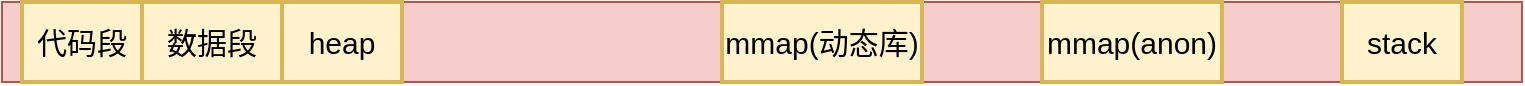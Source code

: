 <mxfile version="17.4.2" type="device"><diagram id="6A33YNNAumB7MYZeX0kF" name="第 1 页"><mxGraphModel dx="1102" dy="1025" grid="1" gridSize="10" guides="1" tooltips="1" connect="1" arrows="1" fold="1" page="1" pageScale="1" pageWidth="1169" pageHeight="827" math="0" shadow="0"><root><mxCell id="0"/><mxCell id="1" parent="0"/><mxCell id="Ow_WIXItOcsbwUhfGyvj-1" value="" style="rounded=0;whiteSpace=wrap;html=1;fillColor=#f8cecc;strokeColor=#b85450;" parent="1" vertex="1"><mxGeometry x="160" y="260" width="760" height="40" as="geometry"/></mxCell><mxCell id="HFxFIARsH69i7TdEn2C6-1" value="代码段" style="rounded=0;whiteSpace=wrap;html=1;fillColor=#fff2cc;strokeColor=#d6b656;fontSize=15;gradientColor=none;strokeWidth=2;glass=0;sketch=0;shadow=0;" parent="1" vertex="1"><mxGeometry x="170" y="260" width="60" height="40" as="geometry"/></mxCell><mxCell id="HFxFIARsH69i7TdEn2C6-2" value="heap" style="rounded=0;whiteSpace=wrap;html=1;fillColor=#fff2cc;strokeColor=#d6b656;fontSize=15;gradientColor=none;strokeWidth=2;glass=0;sketch=0;shadow=0;" parent="1" vertex="1"><mxGeometry x="300" y="260" width="60" height="40" as="geometry"/></mxCell><mxCell id="n3_73yaTJQDELV89oEFO-1" value="数据段" style="rounded=0;whiteSpace=wrap;html=1;fillColor=#fff2cc;strokeColor=#d6b656;fontSize=15;gradientColor=none;strokeWidth=2;glass=0;sketch=0;shadow=0;" parent="1" vertex="1"><mxGeometry x="230" y="260" width="70" height="40" as="geometry"/></mxCell><mxCell id="n3_73yaTJQDELV89oEFO-2" value="stack" style="rounded=0;whiteSpace=wrap;html=1;fillColor=#fff2cc;strokeColor=#d6b656;fontSize=15;gradientColor=none;strokeWidth=2;glass=0;sketch=0;shadow=0;" parent="1" vertex="1"><mxGeometry x="830" y="260" width="60" height="40" as="geometry"/></mxCell><mxCell id="n3_73yaTJQDELV89oEFO-3" value="mmap(动态库)" style="rounded=0;whiteSpace=wrap;html=1;fillColor=#fff2cc;strokeColor=#d6b656;fontSize=15;gradientColor=none;strokeWidth=2;glass=0;sketch=0;shadow=0;" parent="1" vertex="1"><mxGeometry x="520" y="260" width="100" height="40" as="geometry"/></mxCell><mxCell id="n3_73yaTJQDELV89oEFO-4" value="mmap(anon)" style="rounded=0;whiteSpace=wrap;html=1;fillColor=#fff2cc;strokeColor=#d6b656;fontSize=15;gradientColor=none;strokeWidth=2;glass=0;sketch=0;shadow=0;" parent="1" vertex="1"><mxGeometry x="680" y="260" width="90" height="40" as="geometry"/></mxCell></root></mxGraphModel></diagram></mxfile>